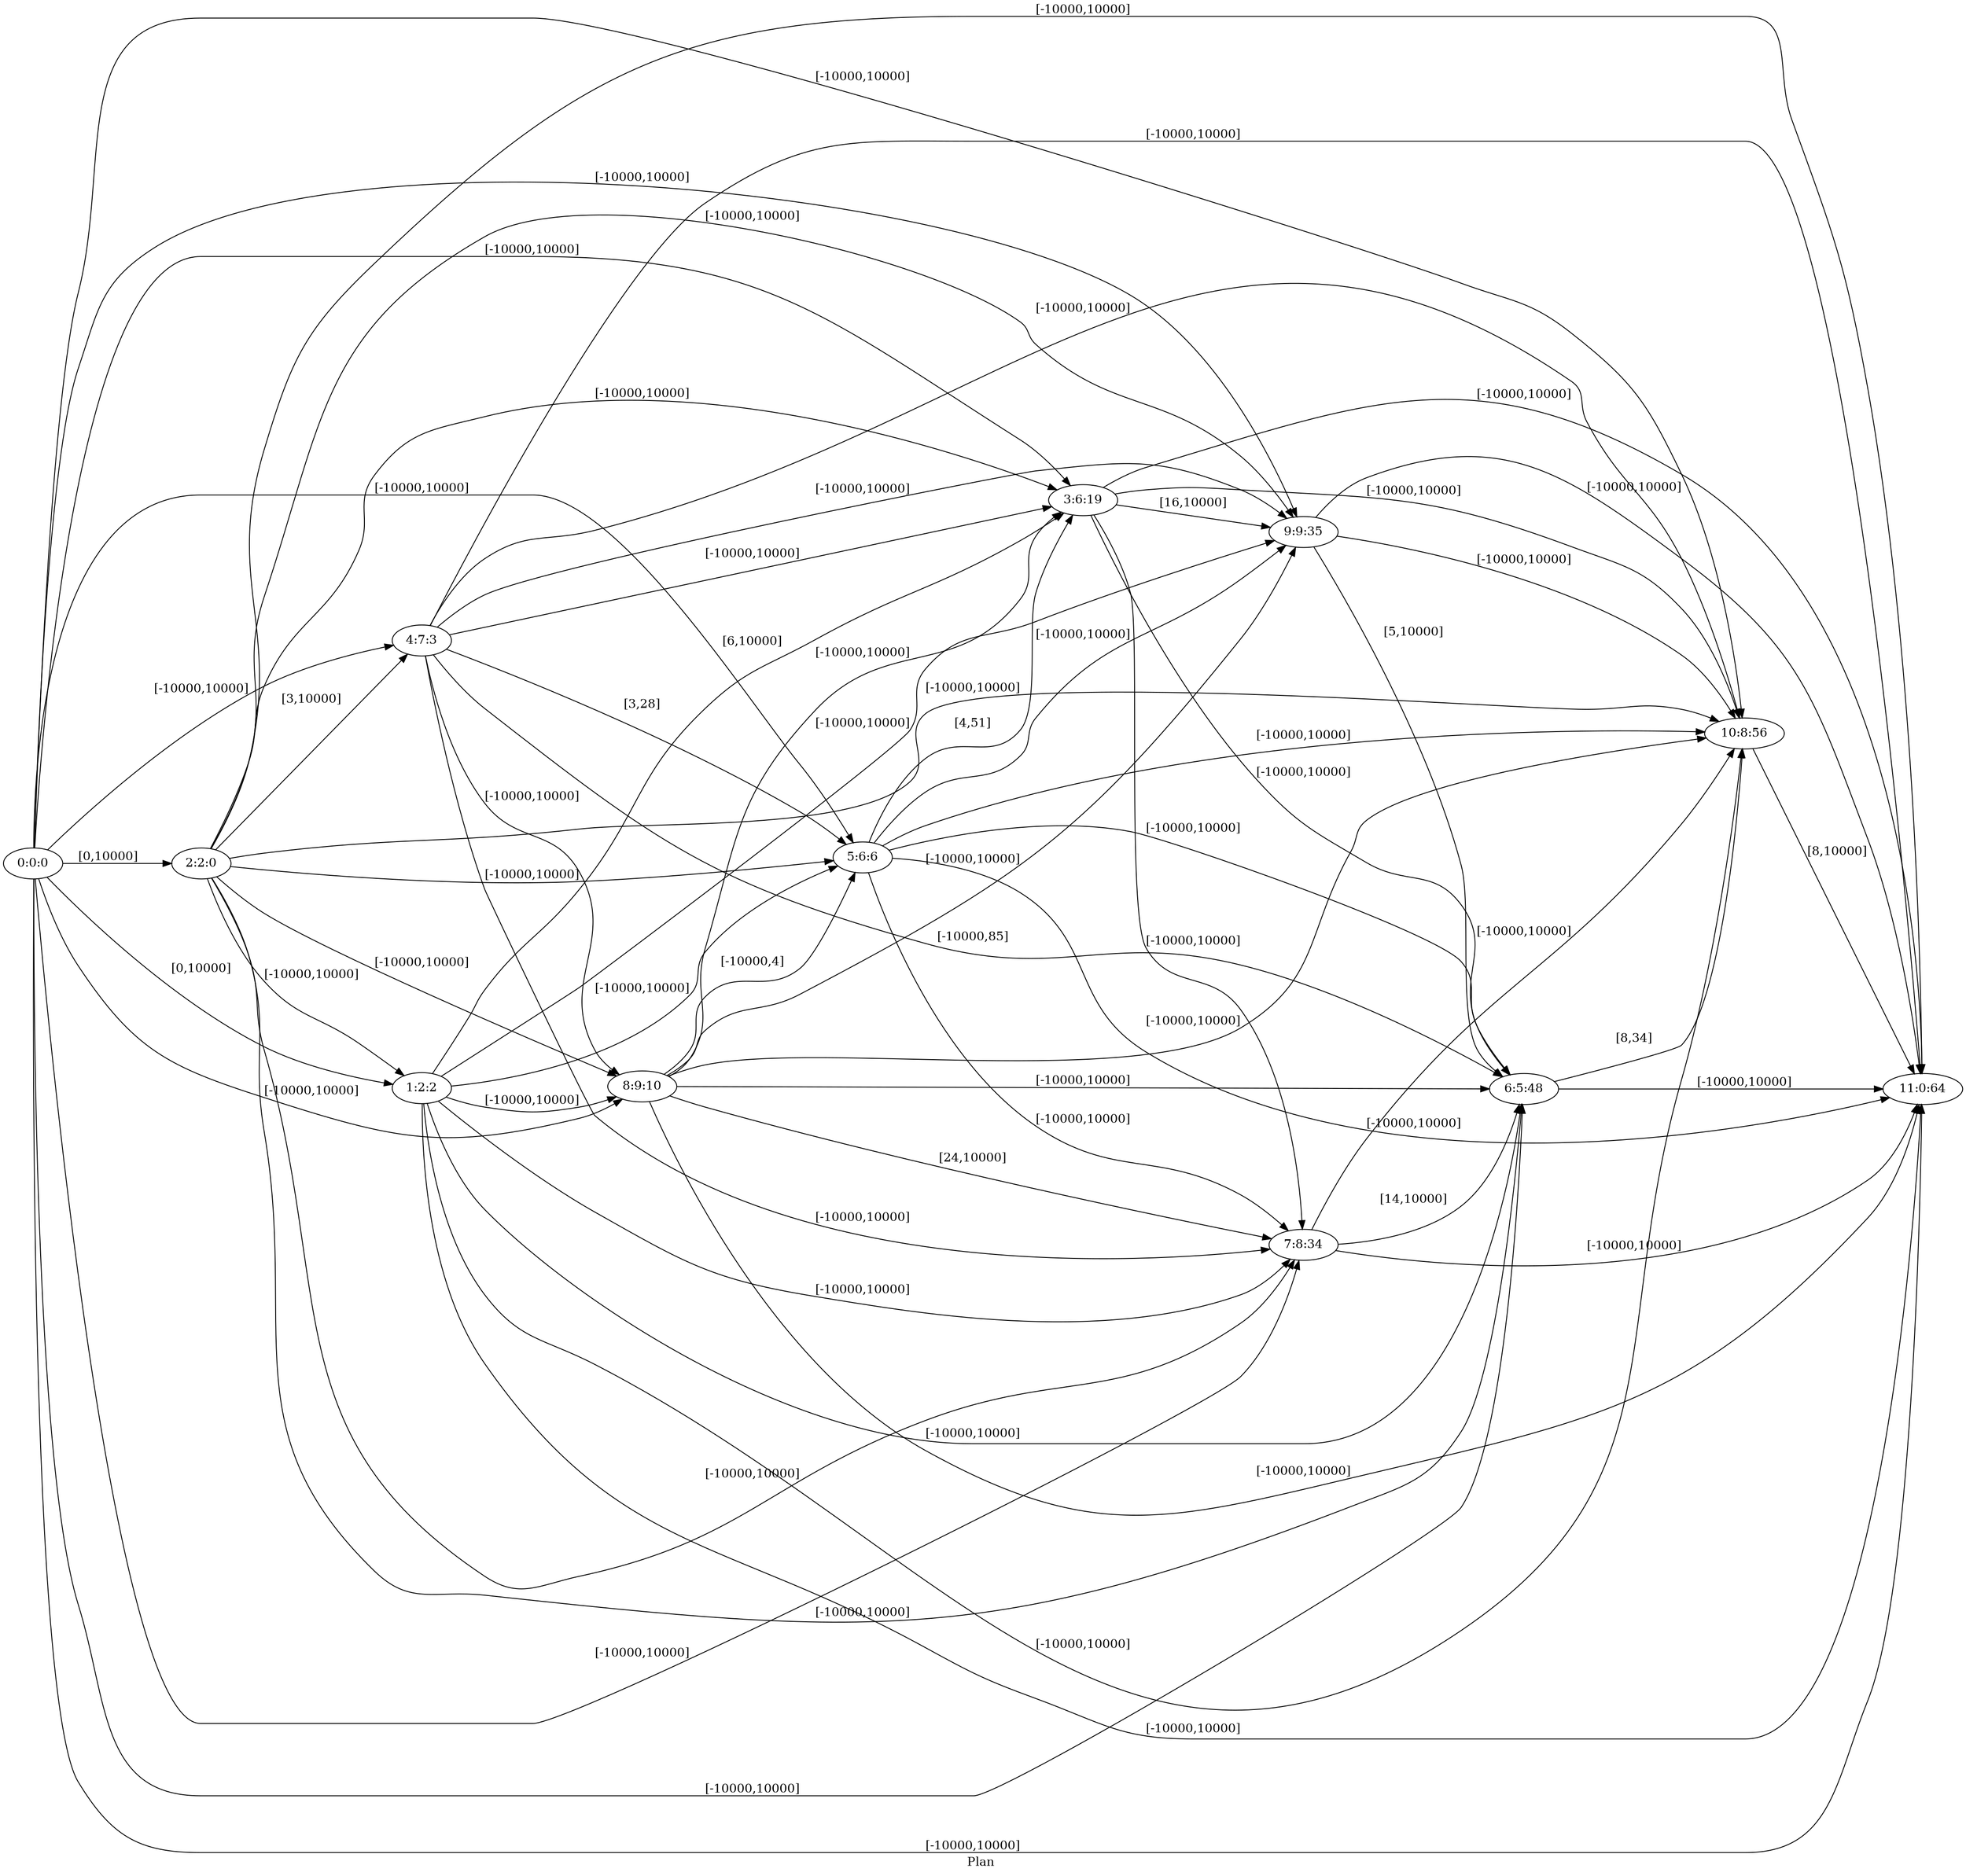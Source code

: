 digraph G {
 rankdir = LR;
 nodesep = .45; 
 size = 30;
label="Plan ";
 fldt = 0.486334;
"0:0:0"->"1:2:2"[ label = "[0,10000]"];
"0:0:0"->"2:2:0"[ label = "[0,10000]"];
"0:0:0"->"3:6:19"[ label = "[-10000,10000]"];
"0:0:0"->"4:7:3"[ label = "[-10000,10000]"];
"0:0:0"->"5:6:6"[ label = "[-10000,10000]"];
"0:0:0"->"6:5:48"[ label = "[-10000,10000]"];
"0:0:0"->"7:8:34"[ label = "[-10000,10000]"];
"0:0:0"->"8:9:10"[ label = "[-10000,10000]"];
"0:0:0"->"9:9:35"[ label = "[-10000,10000]"];
"0:0:0"->"10:8:56"[ label = "[-10000,10000]"];
"0:0:0"->"11:0:64"[ label = "[-10000,10000]"];
"1:2:2"->"3:6:19"[ label = "[6,10000]"];
"1:2:2"->"5:6:6"[ label = "[-10000,10000]"];
"1:2:2"->"6:5:48"[ label = "[-10000,10000]"];
"1:2:2"->"7:8:34"[ label = "[-10000,10000]"];
"1:2:2"->"8:9:10"[ label = "[-10000,10000]"];
"1:2:2"->"9:9:35"[ label = "[-10000,10000]"];
"1:2:2"->"10:8:56"[ label = "[-10000,10000]"];
"1:2:2"->"11:0:64"[ label = "[-10000,10000]"];
"2:2:0"->"1:2:2"[ label = "[-10000,10000]"];
"2:2:0"->"3:6:19"[ label = "[-10000,10000]"];
"2:2:0"->"4:7:3"[ label = "[3,10000]"];
"2:2:0"->"5:6:6"[ label = "[-10000,10000]"];
"2:2:0"->"6:5:48"[ label = "[-10000,10000]"];
"2:2:0"->"7:8:34"[ label = "[-10000,10000]"];
"2:2:0"->"8:9:10"[ label = "[-10000,10000]"];
"2:2:0"->"9:9:35"[ label = "[-10000,10000]"];
"2:2:0"->"10:8:56"[ label = "[-10000,10000]"];
"2:2:0"->"11:0:64"[ label = "[-10000,10000]"];
"3:6:19"->"6:5:48"[ label = "[-10000,10000]"];
"3:6:19"->"7:8:34"[ label = "[-10000,10000]"];
"3:6:19"->"9:9:35"[ label = "[16,10000]"];
"3:6:19"->"10:8:56"[ label = "[-10000,10000]"];
"3:6:19"->"11:0:64"[ label = "[-10000,10000]"];
"4:7:3"->"3:6:19"[ label = "[-10000,10000]"];
"4:7:3"->"5:6:6"[ label = "[3,28]"];
"4:7:3"->"6:5:48"[ label = "[-10000,85]"];
"4:7:3"->"7:8:34"[ label = "[-10000,10000]"];
"4:7:3"->"8:9:10"[ label = "[-10000,10000]"];
"4:7:3"->"9:9:35"[ label = "[-10000,10000]"];
"4:7:3"->"10:8:56"[ label = "[-10000,10000]"];
"4:7:3"->"11:0:64"[ label = "[-10000,10000]"];
"5:6:6"->"3:6:19"[ label = "[4,51]"];
"5:6:6"->"6:5:48"[ label = "[-10000,10000]"];
"5:6:6"->"7:8:34"[ label = "[-10000,10000]"];
"5:6:6"->"9:9:35"[ label = "[-10000,10000]"];
"5:6:6"->"10:8:56"[ label = "[-10000,10000]"];
"5:6:6"->"11:0:64"[ label = "[-10000,10000]"];
"6:5:48"->"10:8:56"[ label = "[8,34]"];
"6:5:48"->"11:0:64"[ label = "[-10000,10000]"];
"7:8:34"->"6:5:48"[ label = "[14,10000]"];
"7:8:34"->"10:8:56"[ label = "[-10000,10000]"];
"7:8:34"->"11:0:64"[ label = "[-10000,10000]"];
"8:9:10"->"3:6:19"[ label = "[-10000,10000]"];
"8:9:10"->"5:6:6"[ label = "[-10000,4]"];
"8:9:10"->"6:5:48"[ label = "[-10000,10000]"];
"8:9:10"->"7:8:34"[ label = "[24,10000]"];
"8:9:10"->"9:9:35"[ label = "[-10000,10000]"];
"8:9:10"->"10:8:56"[ label = "[-10000,10000]"];
"8:9:10"->"11:0:64"[ label = "[-10000,10000]"];
"9:9:35"->"6:5:48"[ label = "[5,10000]"];
"9:9:35"->"10:8:56"[ label = "[-10000,10000]"];
"9:9:35"->"11:0:64"[ label = "[-10000,10000]"];
"10:8:56"->"11:0:64"[ label = "[8,10000]"];
}
